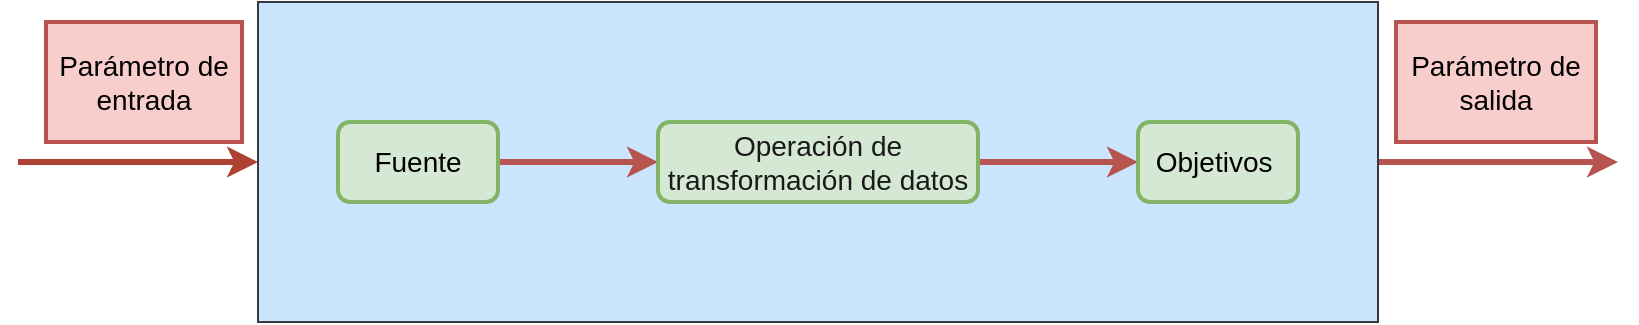 <mxfile>
    <diagram id="-4cKTpjJk5KunKdh2ui8" name="Page-1">
        <mxGraphModel dx="1361" dy="660" grid="1" gridSize="10" guides="1" tooltips="1" connect="1" arrows="1" fold="1" page="1" pageScale="1" pageWidth="827" pageHeight="1169" math="0" shadow="0">
            <root>
                <mxCell id="0"/>
                <mxCell id="1" parent="0"/>
                <mxCell id="BA1uCCOdd2069HZGyUyb-1" value="" style="endArrow=classic;html=1;rounded=0;strokeWidth=3;strokeColor=#ae4132;fillColor=#fad9d5;" parent="1" edge="1">
                    <mxGeometry width="50" height="50" relative="1" as="geometry">
                        <mxPoint x="14" y="400" as="sourcePoint"/>
                        <mxPoint x="134" y="400" as="targetPoint"/>
                    </mxGeometry>
                </mxCell>
                <mxCell id="BA1uCCOdd2069HZGyUyb-2" value="" style="endArrow=classic;html=1;rounded=0;strokeWidth=3;strokeColor=#b85450;fillColor=#f8cecc;" parent="1" edge="1">
                    <mxGeometry width="50" height="50" relative="1" as="geometry">
                        <mxPoint x="694" y="400" as="sourcePoint"/>
                        <mxPoint x="814" y="400" as="targetPoint"/>
                    </mxGeometry>
                </mxCell>
                <mxCell id="BA1uCCOdd2069HZGyUyb-3" value="" style="rounded=0;whiteSpace=wrap;html=1;fillColor=#cce5ff;strokeColor=#36393d;" parent="1" vertex="1">
                    <mxGeometry x="134" y="320" width="560" height="160" as="geometry"/>
                </mxCell>
                <mxCell id="BA1uCCOdd2069HZGyUyb-9" style="edgeStyle=orthogonalEdgeStyle;rounded=0;orthogonalLoop=1;jettySize=auto;html=1;fontSize=14;strokeWidth=3;strokeColor=#b85450;fillColor=#f8cecc;" parent="1" source="BA1uCCOdd2069HZGyUyb-4" target="BA1uCCOdd2069HZGyUyb-6" edge="1">
                    <mxGeometry relative="1" as="geometry"/>
                </mxCell>
                <mxCell id="BA1uCCOdd2069HZGyUyb-4" value="&lt;font style=&quot;font-size: 14px&quot; color=&quot;#000000&quot;&gt;Fuente&lt;/font&gt;" style="rounded=1;whiteSpace=wrap;html=1;fillColor=#d5e8d4;strokeColor=#82b366;strokeWidth=2;" parent="1" vertex="1">
                    <mxGeometry x="174" y="380" width="80" height="40" as="geometry"/>
                </mxCell>
                <mxCell id="BA1uCCOdd2069HZGyUyb-10" style="edgeStyle=orthogonalEdgeStyle;rounded=0;orthogonalLoop=1;jettySize=auto;html=1;fontSize=14;strokeWidth=3;fillColor=#f8cecc;strokeColor=#b85450;" parent="1" source="BA1uCCOdd2069HZGyUyb-6" target="BA1uCCOdd2069HZGyUyb-7" edge="1">
                    <mxGeometry relative="1" as="geometry"/>
                </mxCell>
                <mxCell id="BA1uCCOdd2069HZGyUyb-6" value="&lt;p class=&quot;MsoNormal&quot;&gt;&lt;font style=&quot;font-size: 14px&quot; color=&quot;#1a1a1a&quot;&gt;Operación de transformación de datos&lt;/font&gt;&lt;/p&gt;" style="rounded=1;whiteSpace=wrap;html=1;fillColor=#d5e8d4;strokeColor=#82b366;strokeWidth=2;" parent="1" vertex="1">
                    <mxGeometry x="334" y="380" width="160" height="40" as="geometry"/>
                </mxCell>
                <mxCell id="BA1uCCOdd2069HZGyUyb-7" value="&lt;p class=&quot;MsoNormal&quot;&gt;&lt;font style=&quot;font-size: 14px&quot; color=&quot;#000000&quot;&gt;Objetivos&amp;nbsp;&lt;/font&gt;&lt;/p&gt;" style="rounded=1;whiteSpace=wrap;html=1;fillColor=#d5e8d4;strokeColor=#82b366;strokeWidth=2;" parent="1" vertex="1">
                    <mxGeometry x="574" y="380" width="80" height="40" as="geometry"/>
                </mxCell>
                <mxCell id="BA1uCCOdd2069HZGyUyb-11" value="&lt;p class=&quot;MsoNormal&quot;&gt;&lt;font color=&quot;#000000&quot;&gt;Parámetro de entrada&lt;/font&gt;&lt;/p&gt;" style="rounded=0;whiteSpace=wrap;html=1;fontSize=14;strokeWidth=2;fillColor=#f8cecc;strokeColor=#b85450;" parent="1" vertex="1">
                    <mxGeometry x="28" y="330" width="98" height="60" as="geometry"/>
                </mxCell>
                <mxCell id="BA1uCCOdd2069HZGyUyb-12" value="&lt;p class=&quot;MsoNormal&quot;&gt;&lt;font color=&quot;#000000&quot;&gt;Parámetro de salida&lt;/font&gt;&lt;/p&gt;" style="rounded=0;whiteSpace=wrap;html=1;fontSize=14;strokeWidth=2;fillColor=#f8cecc;strokeColor=#b85450;" parent="1" vertex="1">
                    <mxGeometry x="703" y="330" width="100" height="60" as="geometry"/>
                </mxCell>
            </root>
        </mxGraphModel>
    </diagram>
</mxfile>